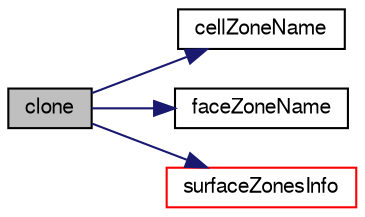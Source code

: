 digraph "clone"
{
  bgcolor="transparent";
  edge [fontname="FreeSans",fontsize="10",labelfontname="FreeSans",labelfontsize="10"];
  node [fontname="FreeSans",fontsize="10",shape=record];
  rankdir="LR";
  Node388 [label="clone",height=0.2,width=0.4,color="black", fillcolor="grey75", style="filled", fontcolor="black"];
  Node388 -> Node389 [color="midnightblue",fontsize="10",style="solid",fontname="FreeSans"];
  Node389 [label="cellZoneName",height=0.2,width=0.4,color="black",URL="$a24690.html#a59f8cdc3dee3d07422ca1adf548e8d80",tooltip="Per &#39;interface&#39; surface : empty or name of cellZone to put. "];
  Node388 -> Node390 [color="midnightblue",fontsize="10",style="solid",fontname="FreeSans"];
  Node390 [label="faceZoneName",height=0.2,width=0.4,color="black",URL="$a24690.html#afe27cbfe49435afcc5f48467ed2c130e",tooltip="Per &#39;interface&#39; surface : empty or name of faceZone to put. "];
  Node388 -> Node391 [color="midnightblue",fontsize="10",style="solid",fontname="FreeSans"];
  Node391 [label="surfaceZonesInfo",height=0.2,width=0.4,color="red",URL="$a24690.html#a69504d6ab926f87444de9f76ea9df9f7",tooltip="Construct from surfaces and dictionary. "];
}
